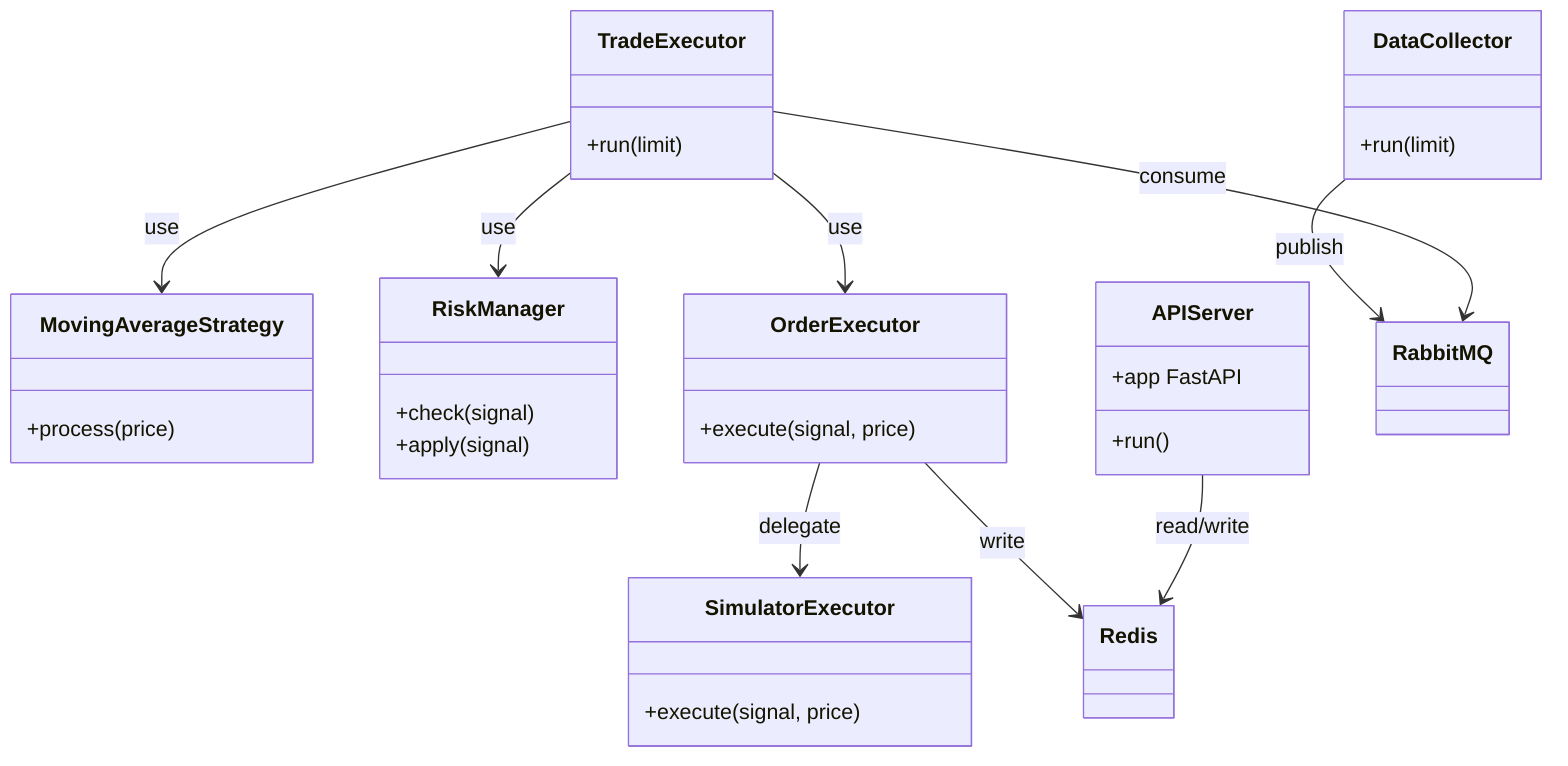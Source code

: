 classDiagram
    class DataCollector {
        +run(limit)
    }
    class TradeExecutor {
        +run(limit)
    }
    class MovingAverageStrategy {
        +process(price)
    }
    class RiskManager {
        +check(signal)
        +apply(signal)
    }
    class OrderExecutor {
        +execute(signal, price)
    }
    class SimulatorExecutor {
        +execute(signal, price)
    }
    class APIServer {
        +app FastAPI
        +run()
    }
    class Redis {
    }
    class RabbitMQ {
    }

    DataCollector --> RabbitMQ : publish
    TradeExecutor --> RabbitMQ : consume
    TradeExecutor --> MovingAverageStrategy : use
    TradeExecutor --> RiskManager : use
    TradeExecutor --> OrderExecutor : use
    OrderExecutor --> SimulatorExecutor : delegate
    OrderExecutor --> Redis : write
    APIServer --> Redis : read/write